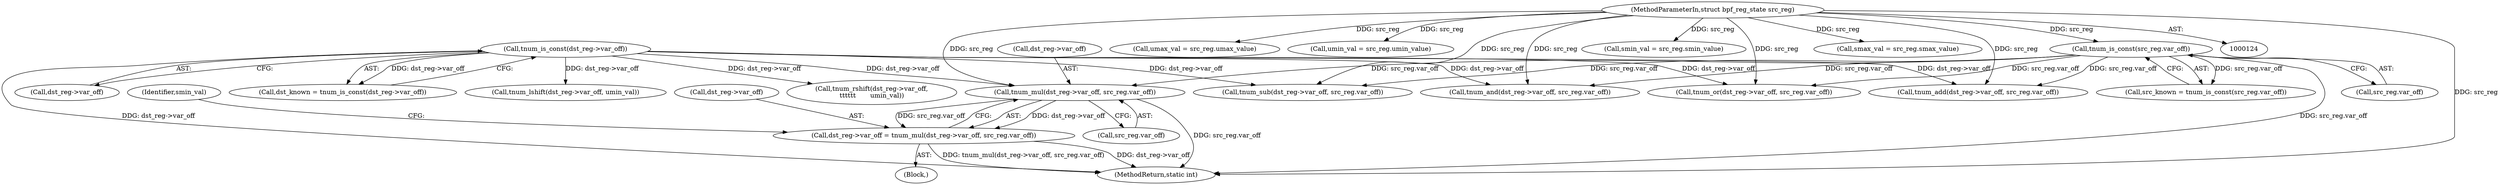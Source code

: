digraph "0_linux_468f6eafa6c44cb2c5d8aad35e12f06c240a812a@pointer" {
"1000364" [label="(Call,tnum_mul(dst_reg->var_off, src_reg.var_off))"];
"1000188" [label="(Call,tnum_is_const(dst_reg->var_off))"];
"1000182" [label="(Call,tnum_is_const(src_reg.var_off))"];
"1000128" [label="(MethodParameterIn,struct bpf_reg_state src_reg)"];
"1000360" [label="(Call,dst_reg->var_off = tnum_mul(dst_reg->var_off, src_reg.var_off))"];
"1000365" [label="(Call,dst_reg->var_off)"];
"1000175" [label="(Call,umax_val = src_reg.umax_value)"];
"1000180" [label="(Call,src_known = tnum_is_const(src_reg.var_off))"];
"1000183" [label="(Call,src_reg.var_off)"];
"1000186" [label="(Call,dst_known = tnum_is_const(dst_reg->var_off))"];
"1000170" [label="(Call,umin_val = src_reg.umin_value)"];
"1000374" [label="(Identifier,smin_val)"];
"1000783" [label="(MethodReturn,static int)"];
"1000351" [label="(Call,tnum_sub(dst_reg->var_off, src_reg.var_off))"];
"1000160" [label="(Call,smin_val = src_reg.smin_value)"];
"1000471" [label="(Call,tnum_and(dst_reg->var_off, src_reg.var_off))"];
"1000165" [label="(Call,smax_val = src_reg.smax_value)"];
"1000274" [label="(Call,tnum_add(dst_reg->var_off, src_reg.var_off))"];
"1000683" [label="(Call,tnum_lshift(dst_reg->var_off, umin_val))"];
"1000728" [label="(Call,tnum_rshift(dst_reg->var_off,\n\t\t\t\t\t\t       umin_val))"];
"1000364" [label="(Call,tnum_mul(dst_reg->var_off, src_reg.var_off))"];
"1000128" [label="(MethodParameterIn,struct bpf_reg_state src_reg)"];
"1000189" [label="(Call,dst_reg->var_off)"];
"1000560" [label="(Call,tnum_or(dst_reg->var_off, src_reg.var_off))"];
"1000368" [label="(Call,src_reg.var_off)"];
"1000360" [label="(Call,dst_reg->var_off = tnum_mul(dst_reg->var_off, src_reg.var_off))"];
"1000188" [label="(Call,tnum_is_const(dst_reg->var_off))"];
"1000361" [label="(Call,dst_reg->var_off)"];
"1000182" [label="(Call,tnum_is_const(src_reg.var_off))"];
"1000194" [label="(Block,)"];
"1000364" -> "1000360"  [label="AST: "];
"1000364" -> "1000368"  [label="CFG: "];
"1000365" -> "1000364"  [label="AST: "];
"1000368" -> "1000364"  [label="AST: "];
"1000360" -> "1000364"  [label="CFG: "];
"1000364" -> "1000783"  [label="DDG: src_reg.var_off"];
"1000364" -> "1000360"  [label="DDG: dst_reg->var_off"];
"1000364" -> "1000360"  [label="DDG: src_reg.var_off"];
"1000188" -> "1000364"  [label="DDG: dst_reg->var_off"];
"1000182" -> "1000364"  [label="DDG: src_reg.var_off"];
"1000128" -> "1000364"  [label="DDG: src_reg"];
"1000188" -> "1000186"  [label="AST: "];
"1000188" -> "1000189"  [label="CFG: "];
"1000189" -> "1000188"  [label="AST: "];
"1000186" -> "1000188"  [label="CFG: "];
"1000188" -> "1000783"  [label="DDG: dst_reg->var_off"];
"1000188" -> "1000186"  [label="DDG: dst_reg->var_off"];
"1000188" -> "1000274"  [label="DDG: dst_reg->var_off"];
"1000188" -> "1000351"  [label="DDG: dst_reg->var_off"];
"1000188" -> "1000471"  [label="DDG: dst_reg->var_off"];
"1000188" -> "1000560"  [label="DDG: dst_reg->var_off"];
"1000188" -> "1000683"  [label="DDG: dst_reg->var_off"];
"1000188" -> "1000728"  [label="DDG: dst_reg->var_off"];
"1000182" -> "1000180"  [label="AST: "];
"1000182" -> "1000183"  [label="CFG: "];
"1000183" -> "1000182"  [label="AST: "];
"1000180" -> "1000182"  [label="CFG: "];
"1000182" -> "1000783"  [label="DDG: src_reg.var_off"];
"1000182" -> "1000180"  [label="DDG: src_reg.var_off"];
"1000128" -> "1000182"  [label="DDG: src_reg"];
"1000182" -> "1000274"  [label="DDG: src_reg.var_off"];
"1000182" -> "1000351"  [label="DDG: src_reg.var_off"];
"1000182" -> "1000471"  [label="DDG: src_reg.var_off"];
"1000182" -> "1000560"  [label="DDG: src_reg.var_off"];
"1000128" -> "1000124"  [label="AST: "];
"1000128" -> "1000783"  [label="DDG: src_reg"];
"1000128" -> "1000160"  [label="DDG: src_reg"];
"1000128" -> "1000165"  [label="DDG: src_reg"];
"1000128" -> "1000170"  [label="DDG: src_reg"];
"1000128" -> "1000175"  [label="DDG: src_reg"];
"1000128" -> "1000274"  [label="DDG: src_reg"];
"1000128" -> "1000351"  [label="DDG: src_reg"];
"1000128" -> "1000471"  [label="DDG: src_reg"];
"1000128" -> "1000560"  [label="DDG: src_reg"];
"1000360" -> "1000194"  [label="AST: "];
"1000361" -> "1000360"  [label="AST: "];
"1000374" -> "1000360"  [label="CFG: "];
"1000360" -> "1000783"  [label="DDG: dst_reg->var_off"];
"1000360" -> "1000783"  [label="DDG: tnum_mul(dst_reg->var_off, src_reg.var_off)"];
}
